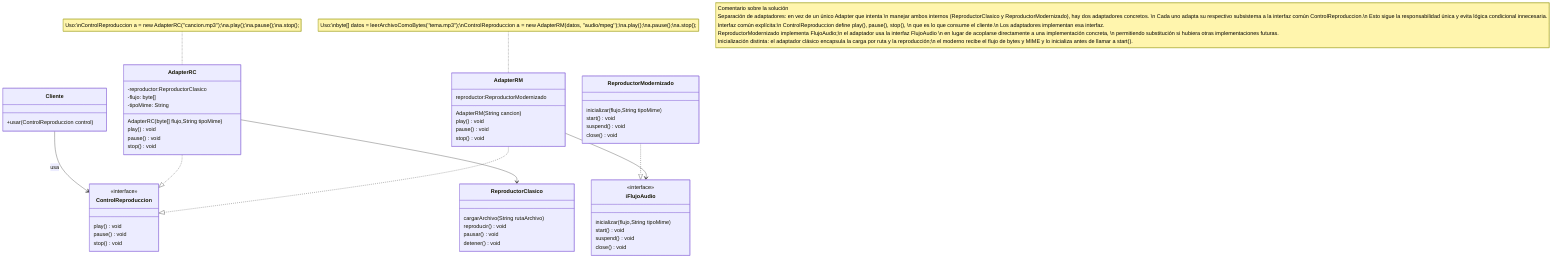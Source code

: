 %%Contexto
%%Estás desarrollando una pequeña aplicación que maneja reproducción de archivos de audio.
%%En el sistema conviven dos subsistemas que fueron desarrollados en momentos distintos
%%y no fueron diseñados para trabajar juntos “de fábrica”,
%%pero la aplicación final debe poder usar ambos bajo un mismo flujo de trabajo.

classDiagram

    class Cliente{
        +usar(ControlReproduccion control)
    }

    class ControlReproduccion{
        <<interface>>
        play() void
        pause() void
        stop() void
    }

    class ReproductorClasico{
        cargarArchivo(String rutaArchivo)
        reproducir() void
        pausar() void
        detener() void
    }

    class iFlujoAudio{
        <<interface>>

        inicializar(flujo,String tipoMime)

        start() void
        suspend() void
        close() void

    }

    class ReproductorModernizado{

        inicializar(flujo,String tipoMime)

        start() void
        suspend() void
        close() void

    }
    class AdapterRC {

        -reproductor:ReproductorClasico
        -flujo: byte[]
        -tipoMime: String

        AdapterRC(byte[] flujo,String tipoMime)
        play() void
        pause() void
        stop() void
    }

    class AdapterRM {

        reproductor:ReproductorModernizado
        AdapterRM(String cancion)

        play() void
        pause() void
        stop() void
    }



%%  Implementa interfaz
    ReproductorModernizado ..|> iFlujoAudio
    Cliente --> ControlReproduccion :usa
    AdapterRC ..|>ControlReproduccion
    AdapterRC --> ReproductorClasico
    AdapterRM --> iFlujoAudio
    AdapterRM ..|>ControlReproduccion



note for AdapterRC "Uso:\nControlReproduccion a = new AdapterRC(''cancion.mp3'');\na.play();\na.pause();\na.stop();"

note for AdapterRM "Uso:\nbyte[] datos = leerArchivoComoBytes(''tema.mp3'');\nControlReproduccion a = new AdapterRM(datos, ''audio/mpeg'');\na.play();\na.pause();\na.stop();"

note "Comentario sobre la solución
Separación de adaptadores: en vez de un único Adapter  que intenta \n manejar ambos internos (ReproductorClasico y ReproductorModernizado), hay dos adaptadores concretos. \n Cada uno adapta su respectivo subsistema a la interfaz común ControlReproduccion.\n Esto sigue la responsabilidad única y evita lógica condicional innecesaria.

Interfaz común explícita:\n ControlReproduccion define play(), pause(), stop(), \n que es lo que consume el cliente.\n Los adaptadores implementan esa interfaz.

ReproductorModernizado implementa FlujoAudio;\n el adaptador usa la interfaz FlujoAudio \n en lugar de acoplarse directamente a una implementación concreta, \n permitiendo substitución si hubiera otras implementaciones futuras.

Inicialización distinta: el adaptador clásico encapsula la carga por ruta y la reproducción;\n el moderno recibe el flujo de bytes y MIME y lo inicializa antes de llamar a start()."